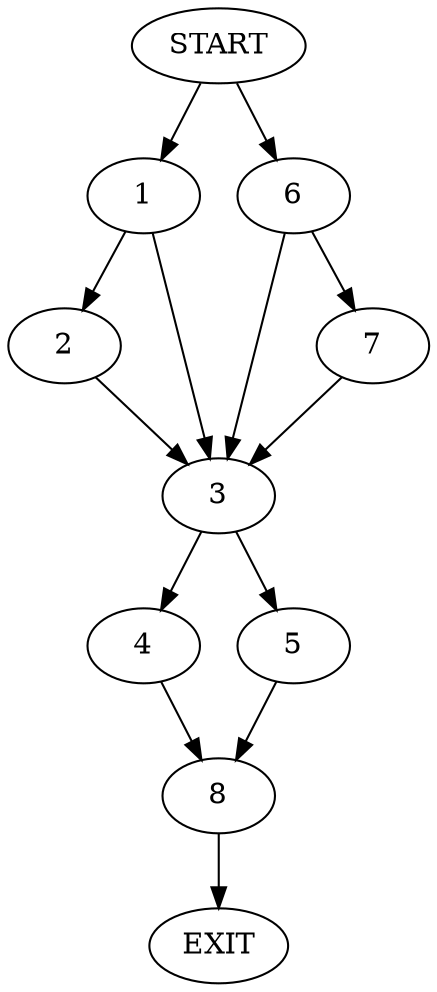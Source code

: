 digraph {
0 [label="START"]
9 [label="EXIT"]
0 -> 1
1 -> 2
1 -> 3
3 -> 4
3 -> 5
2 -> 3
0 -> 6
6 -> 3
6 -> 7
7 -> 3
5 -> 8
4 -> 8
8 -> 9
}
